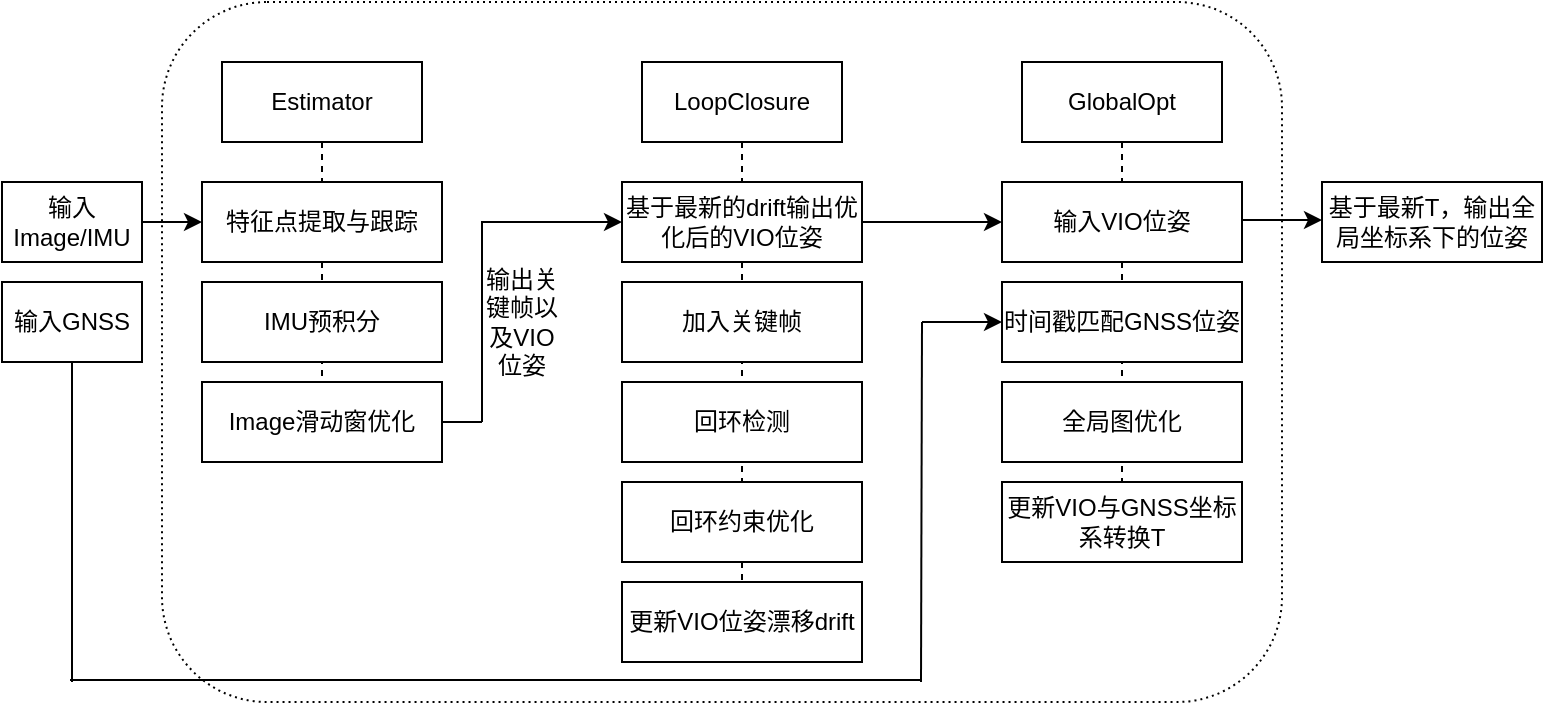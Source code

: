 <mxfile type="github" version="12.2.2" pages="1"><diagram id="OJFiDieatQdQTLAPX1Gk" name="Page-1"><mxGraphModel grid="1" dx="1008" dy="430" gridSize="10" guides="1" tooltips="1" connect="1" arrows="1" fold="1" page="1" pageScale="1" pageWidth="827" pageHeight="1169" math="0" shadow="0"><root><mxCell id="0" /><mxCell id="1" parent="0" /><mxCell value="" id="ZuoTvDgqf3BM1FpR6HDb-42" parent="1" style="rounded=1;whiteSpace=wrap;html=1;dashed=1;dashPattern=1 2;comic=0;glass=0;" vertex="1"><mxGeometry as="geometry" height="350" width="560" y="100" x="120" /></mxCell><mxCell value="Estimator" id="ZuoTvDgqf3BM1FpR6HDb-4" parent="1" style="shape=umlLifeline;perimeter=lifelinePerimeter;whiteSpace=wrap;html=1;container=1;collapsible=0;recursiveResize=0;outlineConnect=0;" vertex="1"><mxGeometry as="geometry" height="190" width="100" y="130" x="150" /></mxCell><mxCell value="特征点提取与跟踪" id="ZuoTvDgqf3BM1FpR6HDb-1" parent="1" style="rounded=0;whiteSpace=wrap;html=1;" vertex="1"><mxGeometry as="geometry" height="40" width="120" y="190" x="140" /></mxCell><mxCell value="IMU预积分" id="ZuoTvDgqf3BM1FpR6HDb-2" parent="1" style="rounded=0;whiteSpace=wrap;html=1;" vertex="1"><mxGeometry as="geometry" height="40" width="120" y="240" x="140" /></mxCell><mxCell value="Image滑动窗优化" id="ZuoTvDgqf3BM1FpR6HDb-3" parent="1" style="rounded=0;whiteSpace=wrap;html=1;" vertex="1"><mxGeometry as="geometry" height="40" width="120" y="290" x="140" /></mxCell><mxCell value="LoopClosure" id="ZuoTvDgqf3BM1FpR6HDb-7" parent="1" style="shape=umlLifeline;perimeter=lifelinePerimeter;whiteSpace=wrap;html=1;container=1;collapsible=0;recursiveResize=0;outlineConnect=0;" vertex="1"><mxGeometry as="geometry" height="290" width="100" y="130" x="360" /></mxCell><mxCell value="基于最新的drift输出优化后的VIO位姿" id="ZuoTvDgqf3BM1FpR6HDb-8" parent="1" style="rounded=0;whiteSpace=wrap;html=1;" vertex="1"><mxGeometry as="geometry" height="40" width="120" y="190" x="350" /></mxCell><mxCell value="回环检测" id="ZuoTvDgqf3BM1FpR6HDb-9" parent="1" style="rounded=0;whiteSpace=wrap;html=1;" vertex="1"><mxGeometry as="geometry" height="40" width="120" y="290" x="350" /></mxCell><mxCell value="回环约束优化" id="ZuoTvDgqf3BM1FpR6HDb-10" parent="1" style="rounded=0;whiteSpace=wrap;html=1;" vertex="1"><mxGeometry as="geometry" height="40" width="120" y="340" x="350" /></mxCell><mxCell value="输出关键帧以及VIO位姿" id="ZuoTvDgqf3BM1FpR6HDb-14" parent="1" style="shape=corner;whiteSpace=wrap;html=1;dx=0;dy=0;" vertex="1"><mxGeometry as="geometry" height="100" width="40" y="210" x="280" /></mxCell><mxCell value="" id="ZuoTvDgqf3BM1FpR6HDb-16" parent="1" target="ZuoTvDgqf3BM1FpR6HDb-14" edge="1" style="endArrow=none;html=1;exitX=1;exitY=0.5;exitDx=0;exitDy=0;entryX=0;entryY=0;entryDx=0;entryDy=100;entryPerimeter=0;" source="ZuoTvDgqf3BM1FpR6HDb-3"><mxGeometry as="geometry" height="50" width="50" relative="1"><mxPoint as="sourcePoint" y="420" x="300" /><mxPoint as="targetPoint" y="360" x="280" /></mxGeometry></mxCell><mxCell value="" id="ZuoTvDgqf3BM1FpR6HDb-17" parent="1" edge="1" style="endArrow=classic;html=1;exitX=1;exitY=0;exitDx=0;exitDy=0;exitPerimeter=0;" source="ZuoTvDgqf3BM1FpR6HDb-14"><mxGeometry as="geometry" height="50" width="50" relative="1"><mxPoint as="sourcePoint" y="240" x="580" /><mxPoint as="targetPoint" y="210" x="350" /></mxGeometry></mxCell><mxCell value="GlobalOpt" id="ZuoTvDgqf3BM1FpR6HDb-18" parent="1" style="shape=umlLifeline;perimeter=lifelinePerimeter;whiteSpace=wrap;html=1;container=1;collapsible=0;recursiveResize=0;outlineConnect=0;" vertex="1"><mxGeometry as="geometry" height="240" width="100" y="130" x="550" /></mxCell><mxCell value="输入VIO位姿" id="ZuoTvDgqf3BM1FpR6HDb-19" parent="1" style="rounded=0;whiteSpace=wrap;html=1;" vertex="1"><mxGeometry as="geometry" height="40" width="120" y="190" x="540" /></mxCell><mxCell value="时间戳匹配GNSS位姿" id="ZuoTvDgqf3BM1FpR6HDb-20" parent="1" style="rounded=0;whiteSpace=wrap;html=1;" vertex="1"><mxGeometry as="geometry" height="40" width="120" y="240" x="540" /></mxCell><mxCell value="全局图优化" id="ZuoTvDgqf3BM1FpR6HDb-21" parent="1" style="rounded=0;whiteSpace=wrap;html=1;" vertex="1"><mxGeometry as="geometry" height="40" width="120" y="290" x="540" /></mxCell><mxCell value="更新VIO与GNSS坐标系转换T" id="ZuoTvDgqf3BM1FpR6HDb-22" parent="1" style="rounded=0;whiteSpace=wrap;html=1;" vertex="1"><mxGeometry as="geometry" height="40" width="120" y="340" x="540" /></mxCell><mxCell value="更新VIO位姿漂移drift" id="ZuoTvDgqf3BM1FpR6HDb-28" parent="1" style="rounded=0;whiteSpace=wrap;html=1;" vertex="1"><mxGeometry as="geometry" height="40" width="120" y="390" x="350" /></mxCell><mxCell value="加入关键帧" id="ZuoTvDgqf3BM1FpR6HDb-29" parent="1" style="rounded=0;whiteSpace=wrap;html=1;" vertex="1"><mxGeometry as="geometry" height="40" width="120" y="240" x="350" /></mxCell><mxCell value="" id="ZuoTvDgqf3BM1FpR6HDb-32" parent="1" target="ZuoTvDgqf3BM1FpR6HDb-19" edge="1" style="endArrow=classic;html=1;exitX=1;exitY=0.5;exitDx=0;exitDy=0;entryX=0;entryY=0.5;entryDx=0;entryDy=0;" source="ZuoTvDgqf3BM1FpR6HDb-8"><mxGeometry as="geometry" height="50" width="50" relative="1"><mxPoint as="sourcePoint" y="240" x="480" /><mxPoint as="targetPoint" y="190" x="530" /></mxGeometry></mxCell><mxCell value="" id="ZuoTvDgqf3BM1FpR6HDb-33" parent="1" edge="1" style="endArrow=classic;html=1;exitX=1;exitY=0.5;exitDx=0;exitDy=0;"><mxGeometry as="geometry" height="50" width="50" y="40" x="1" relative="1"><mxPoint as="sourcePoint" y="209" x="660" /><mxPoint as="targetPoint" y="209" x="700" /><mxPoint as="offset" y="1" x="10" /></mxGeometry></mxCell><mxCell value="" id="ZuoTvDgqf3BM1FpR6HDb-34" parent="1" target="ZuoTvDgqf3BM1FpR6HDb-1" edge="1" style="endArrow=classic;html=1;entryX=0;entryY=0.5;entryDx=0;entryDy=0;"><mxGeometry as="geometry" height="50" width="50" relative="1"><mxPoint as="sourcePoint" y="210" x="100" /><mxPoint as="targetPoint" y="190" x="100" /></mxGeometry></mxCell><mxCell value="输入Image/IMU" id="ZuoTvDgqf3BM1FpR6HDb-35" parent="1" style="rounded=0;whiteSpace=wrap;html=1;" vertex="1"><mxGeometry as="geometry" height="40" width="70" y="190" x="40" /></mxCell><mxCell value="&lt;p&gt;基于最新T，输出全局坐标系下的位姿&lt;/p&gt;" id="ZuoTvDgqf3BM1FpR6HDb-36" parent="1" style="rounded=0;whiteSpace=wrap;html=1;" vertex="1"><mxGeometry as="geometry" height="40" width="110" y="190" x="700" /></mxCell><mxCell value="输入GNSS" id="ZuoTvDgqf3BM1FpR6HDb-37" parent="1" style="rounded=0;whiteSpace=wrap;html=1;" vertex="1"><mxGeometry as="geometry" height="40" width="70" y="240" x="40" /></mxCell><mxCell value="" id="ZuoTvDgqf3BM1FpR6HDb-38" parent="1" target="ZuoTvDgqf3BM1FpR6HDb-20" edge="1" style="endArrow=classic;html=1;entryX=0;entryY=0.5;entryDx=0;entryDy=0;"><mxGeometry as="geometry" height="50" width="50" relative="1"><mxPoint as="sourcePoint" y="260" x="500" /><mxPoint as="targetPoint" y="330" x="540" /></mxGeometry></mxCell><mxCell value="" id="ZuoTvDgqf3BM1FpR6HDb-39" parent="1" target="ZuoTvDgqf3BM1FpR6HDb-37" edge="1" style="endArrow=none;html=1;entryX=0.5;entryY=1;entryDx=0;entryDy=0;"><mxGeometry as="geometry" height="50" width="50" relative="1"><mxPoint as="sourcePoint" y="440" x="75" /><mxPoint as="targetPoint" y="330" x="110" /></mxGeometry></mxCell><mxCell value="" id="ZuoTvDgqf3BM1FpR6HDb-40" parent="1" edge="1" style="endArrow=none;html=1;"><mxGeometry as="geometry" height="50" width="50" relative="1"><mxPoint as="sourcePoint" y="439" x="74" /><mxPoint as="targetPoint" y="439" x="500" /></mxGeometry></mxCell><mxCell value="" id="ZuoTvDgqf3BM1FpR6HDb-41" parent="1" edge="1" style="endArrow=none;html=1;"><mxGeometry as="geometry" height="50" width="50" relative="1"><mxPoint as="sourcePoint" y="440" x="499.5" /><mxPoint as="targetPoint" y="260" x="500" /></mxGeometry></mxCell></root></mxGraphModel></diagram></mxfile>
